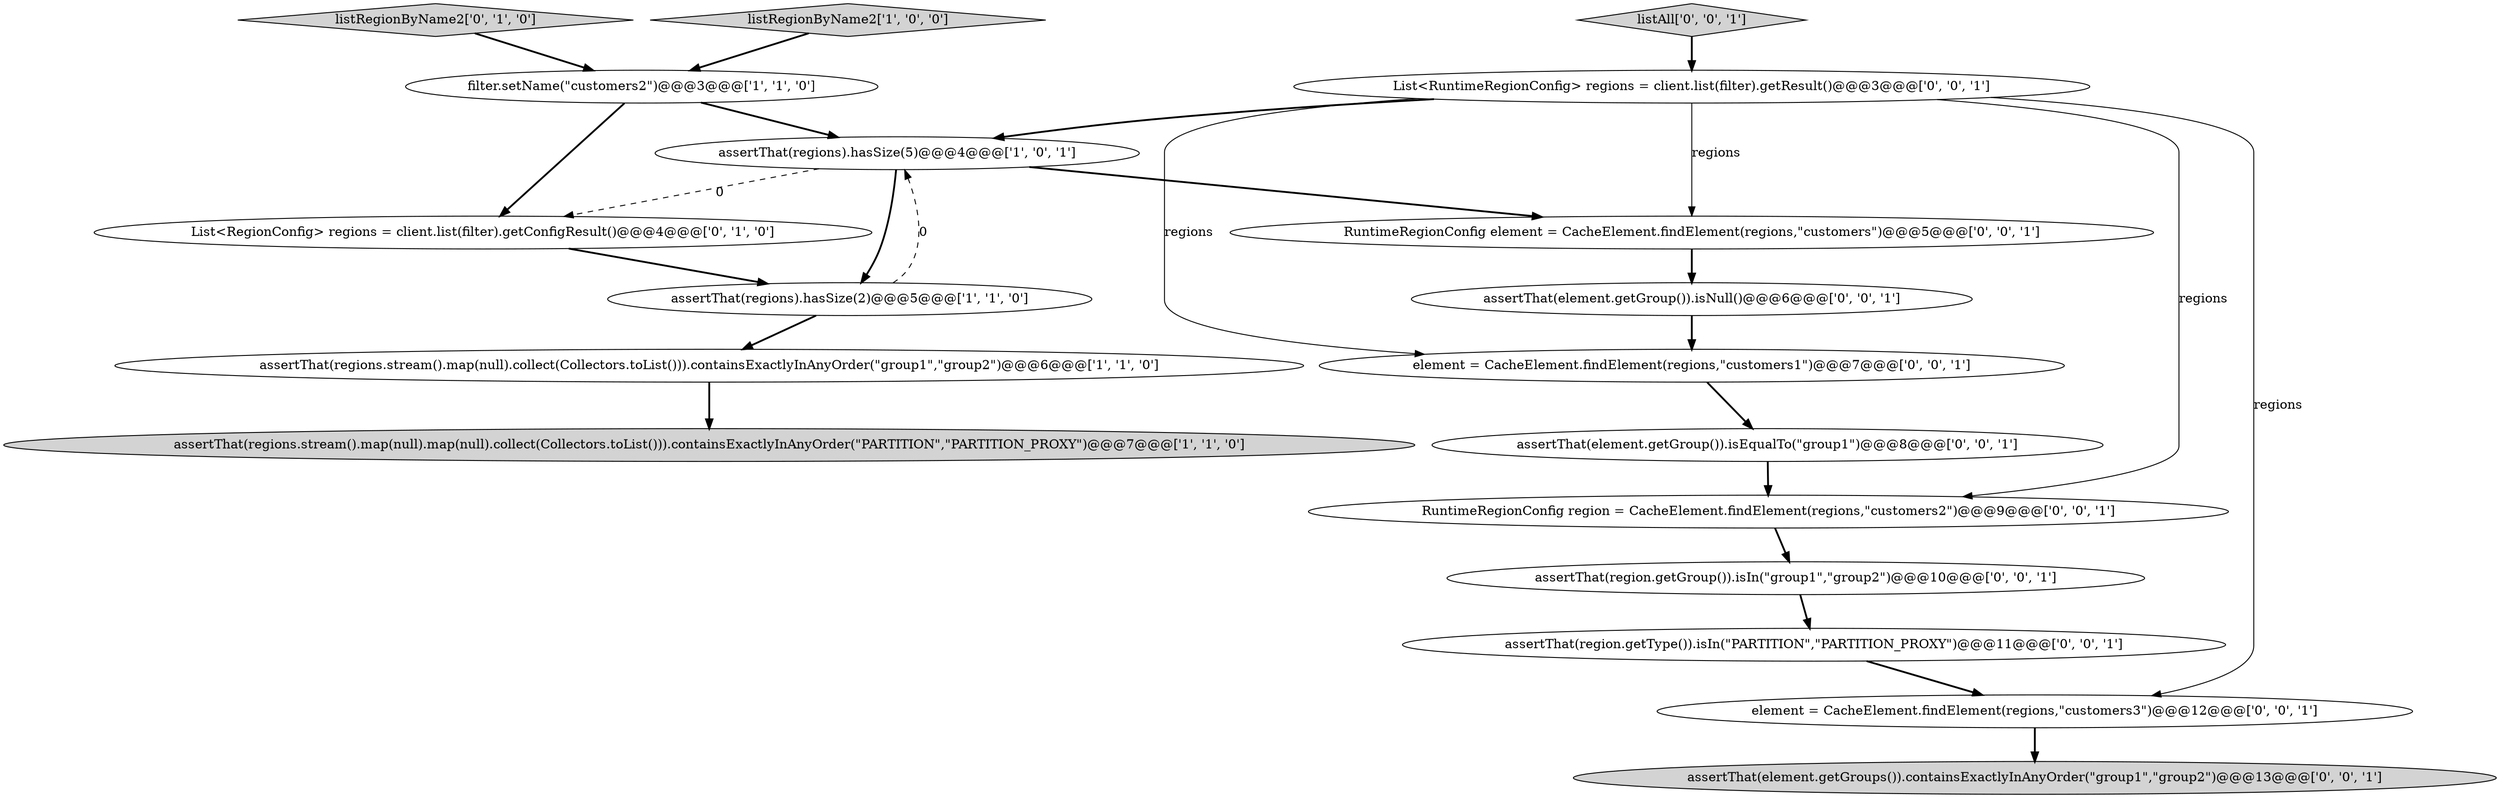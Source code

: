 digraph {
13 [style = filled, label = "assertThat(element.getGroup()).isNull()@@@6@@@['0', '0', '1']", fillcolor = white, shape = ellipse image = "AAA0AAABBB3BBB"];
4 [style = filled, label = "assertThat(regions).hasSize(5)@@@4@@@['1', '0', '1']", fillcolor = white, shape = ellipse image = "AAA0AAABBB1BBB"];
15 [style = filled, label = "assertThat(region.getGroup()).isIn(\"group1\",\"group2\")@@@10@@@['0', '0', '1']", fillcolor = white, shape = ellipse image = "AAA0AAABBB3BBB"];
9 [style = filled, label = "RuntimeRegionConfig element = CacheElement.findElement(regions,\"customers\")@@@5@@@['0', '0', '1']", fillcolor = white, shape = ellipse image = "AAA0AAABBB3BBB"];
8 [style = filled, label = "element = CacheElement.findElement(regions,\"customers3\")@@@12@@@['0', '0', '1']", fillcolor = white, shape = ellipse image = "AAA0AAABBB3BBB"];
17 [style = filled, label = "assertThat(region.getType()).isIn(\"PARTITION\",\"PARTITION_PROXY\")@@@11@@@['0', '0', '1']", fillcolor = white, shape = ellipse image = "AAA0AAABBB3BBB"];
12 [style = filled, label = "listAll['0', '0', '1']", fillcolor = lightgray, shape = diamond image = "AAA0AAABBB3BBB"];
16 [style = filled, label = "element = CacheElement.findElement(regions,\"customers1\")@@@7@@@['0', '0', '1']", fillcolor = white, shape = ellipse image = "AAA0AAABBB3BBB"];
10 [style = filled, label = "assertThat(element.getGroup()).isEqualTo(\"group1\")@@@8@@@['0', '0', '1']", fillcolor = white, shape = ellipse image = "AAA0AAABBB3BBB"];
3 [style = filled, label = "assertThat(regions).hasSize(2)@@@5@@@['1', '1', '0']", fillcolor = white, shape = ellipse image = "AAA0AAABBB1BBB"];
6 [style = filled, label = "List<RegionConfig> regions = client.list(filter).getConfigResult()@@@4@@@['0', '1', '0']", fillcolor = white, shape = ellipse image = "AAA1AAABBB2BBB"];
5 [style = filled, label = "filter.setName(\"customers2\")@@@3@@@['1', '1', '0']", fillcolor = white, shape = ellipse image = "AAA0AAABBB1BBB"];
14 [style = filled, label = "RuntimeRegionConfig region = CacheElement.findElement(regions,\"customers2\")@@@9@@@['0', '0', '1']", fillcolor = white, shape = ellipse image = "AAA0AAABBB3BBB"];
1 [style = filled, label = "assertThat(regions.stream().map(null).collect(Collectors.toList())).containsExactlyInAnyOrder(\"group1\",\"group2\")@@@6@@@['1', '1', '0']", fillcolor = white, shape = ellipse image = "AAA0AAABBB1BBB"];
0 [style = filled, label = "assertThat(regions.stream().map(null).map(null).collect(Collectors.toList())).containsExactlyInAnyOrder(\"PARTITION\",\"PARTITION_PROXY\")@@@7@@@['1', '1', '0']", fillcolor = lightgray, shape = ellipse image = "AAA0AAABBB1BBB"];
18 [style = filled, label = "List<RuntimeRegionConfig> regions = client.list(filter).getResult()@@@3@@@['0', '0', '1']", fillcolor = white, shape = ellipse image = "AAA0AAABBB3BBB"];
2 [style = filled, label = "listRegionByName2['1', '0', '0']", fillcolor = lightgray, shape = diamond image = "AAA0AAABBB1BBB"];
11 [style = filled, label = "assertThat(element.getGroups()).containsExactlyInAnyOrder(\"group1\",\"group2\")@@@13@@@['0', '0', '1']", fillcolor = lightgray, shape = ellipse image = "AAA0AAABBB3BBB"];
7 [style = filled, label = "listRegionByName2['0', '1', '0']", fillcolor = lightgray, shape = diamond image = "AAA0AAABBB2BBB"];
18->8 [style = solid, label="regions"];
2->5 [style = bold, label=""];
9->13 [style = bold, label=""];
16->10 [style = bold, label=""];
18->16 [style = solid, label="regions"];
5->4 [style = bold, label=""];
3->1 [style = bold, label=""];
8->11 [style = bold, label=""];
4->6 [style = dashed, label="0"];
18->9 [style = solid, label="regions"];
13->16 [style = bold, label=""];
18->14 [style = solid, label="regions"];
4->9 [style = bold, label=""];
6->3 [style = bold, label=""];
3->4 [style = dashed, label="0"];
12->18 [style = bold, label=""];
17->8 [style = bold, label=""];
7->5 [style = bold, label=""];
14->15 [style = bold, label=""];
4->3 [style = bold, label=""];
10->14 [style = bold, label=""];
5->6 [style = bold, label=""];
18->4 [style = bold, label=""];
1->0 [style = bold, label=""];
15->17 [style = bold, label=""];
}
